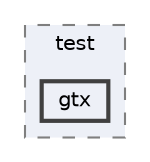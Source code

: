 digraph "C:/Users/HP/Documents/GitHub/Minero-Game/Classes/lib/glm/test/gtx"
{
 // LATEX_PDF_SIZE
  bgcolor="transparent";
  edge [fontname=Helvetica,fontsize=10,labelfontname=Helvetica,labelfontsize=10];
  node [fontname=Helvetica,fontsize=10,shape=box,height=0.2,width=0.4];
  compound=true
  subgraph clusterdir_83097819176efdce51f1de93cdac70a0 {
    graph [ bgcolor="#edf0f7", pencolor="grey50", label="test", fontname=Helvetica,fontsize=10 style="filled,dashed", URL="dir_83097819176efdce51f1de93cdac70a0.html",tooltip=""]
  dir_286fb27979ebfb80fd55411a37a83242 [label="gtx", fillcolor="#edf0f7", color="grey25", style="filled,bold", URL="dir_286fb27979ebfb80fd55411a37a83242.html",tooltip=""];
  }
}
